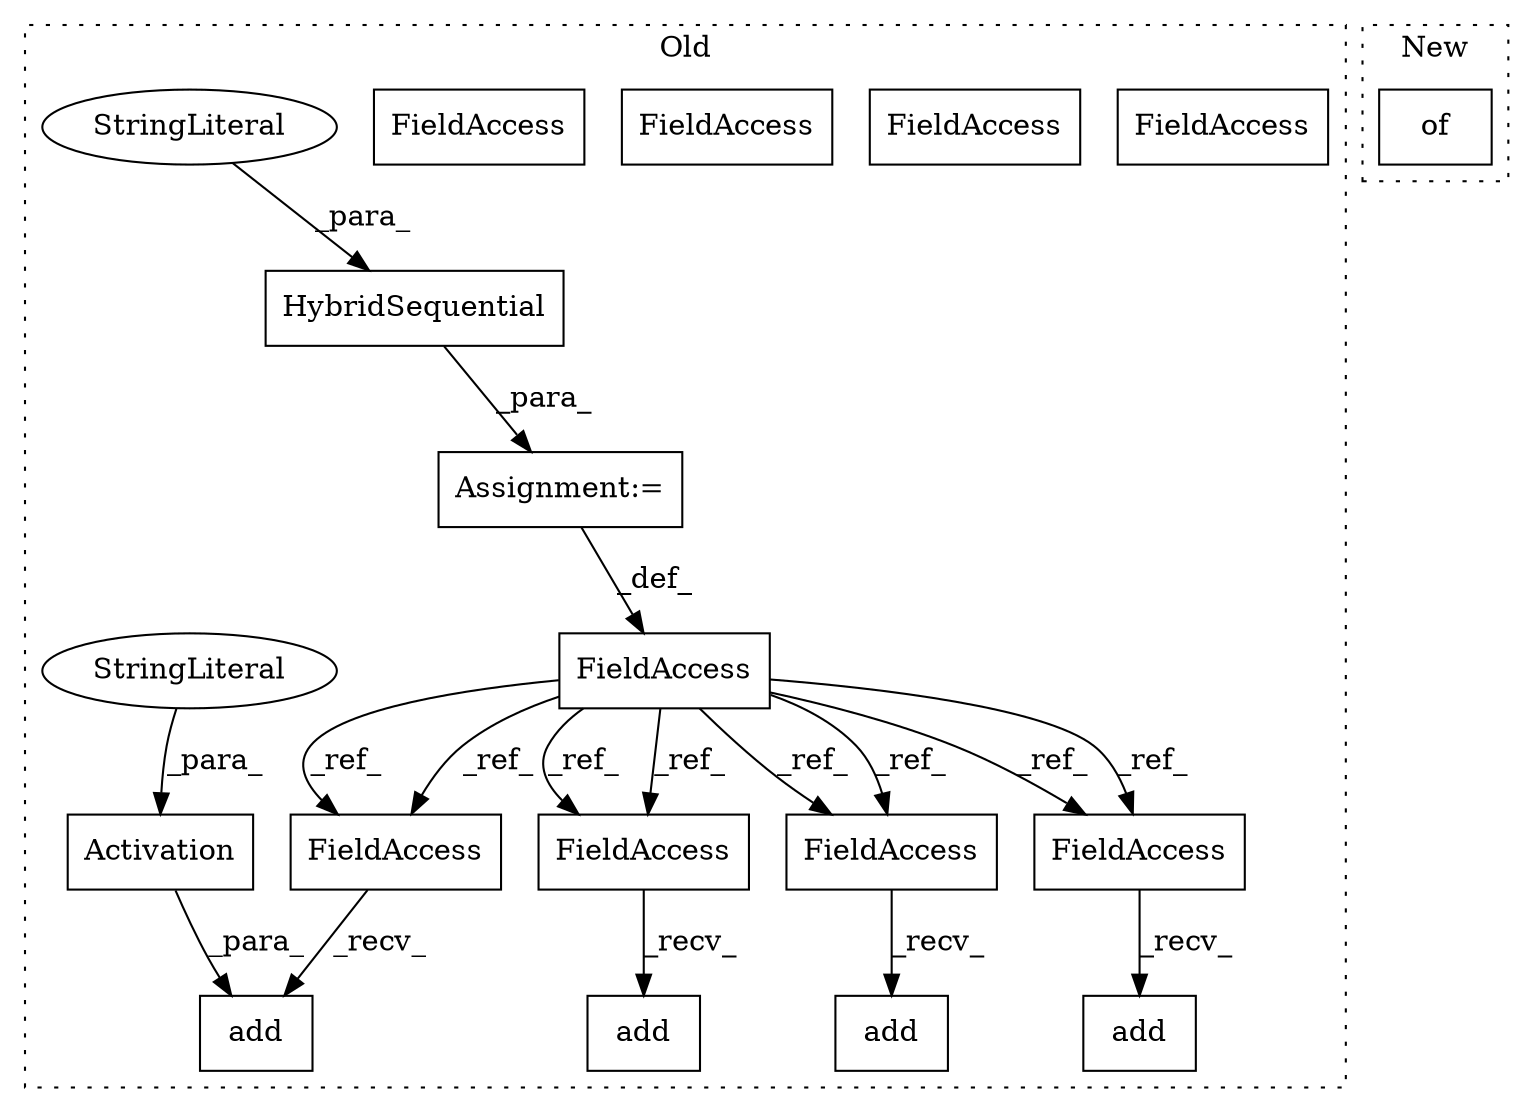 digraph G {
subgraph cluster0 {
1 [label="HybridSequential" a="32" s="1348,1367" l="17,1" shape="box"];
3 [label="FieldAccess" a="22" s="1337" l="7" shape="box"];
4 [label="FieldAccess" a="22" s="1376" l="7" shape="box"];
5 [label="FieldAccess" a="22" s="1424" l="7" shape="box"];
6 [label="FieldAccess" a="22" s="1466" l="7" shape="box"];
7 [label="FieldAccess" a="22" s="1514" l="7" shape="box"];
8 [label="add" a="32" s="1432,1457" l="4,1" shape="box"];
9 [label="StringLiteral" a="45" s="1365" l="2" shape="ellipse"];
10 [label="add" a="32" s="1522,1550" l="4,1" shape="box"];
11 [label="Activation" a="32" s="1439,1456" l="11,1" shape="box"];
12 [label="add" a="32" s="1474,1505" l="4,1" shape="box"];
13 [label="StringLiteral" a="45" s="1450" l="6" shape="ellipse"];
14 [label="add" a="32" s="1384,1415" l="4,1" shape="box"];
15 [label="Assignment:=" a="7" s="1344" l="1" shape="box"];
16 [label="FieldAccess" a="22" s="1514" l="7" shape="box"];
17 [label="FieldAccess" a="22" s="1424" l="7" shape="box"];
18 [label="FieldAccess" a="22" s="1466" l="7" shape="box"];
19 [label="FieldAccess" a="22" s="1376" l="7" shape="box"];
label = "Old";
style="dotted";
}
subgraph cluster1 {
2 [label="of" a="32" s="1504" l="4" shape="box"];
label = "New";
style="dotted";
}
1 -> 15 [label="_para_"];
3 -> 18 [label="_ref_"];
3 -> 19 [label="_ref_"];
3 -> 16 [label="_ref_"];
3 -> 19 [label="_ref_"];
3 -> 17 [label="_ref_"];
3 -> 17 [label="_ref_"];
3 -> 16 [label="_ref_"];
3 -> 18 [label="_ref_"];
9 -> 1 [label="_para_"];
11 -> 8 [label="_para_"];
13 -> 11 [label="_para_"];
15 -> 3 [label="_def_"];
16 -> 10 [label="_recv_"];
17 -> 8 [label="_recv_"];
18 -> 12 [label="_recv_"];
19 -> 14 [label="_recv_"];
}
